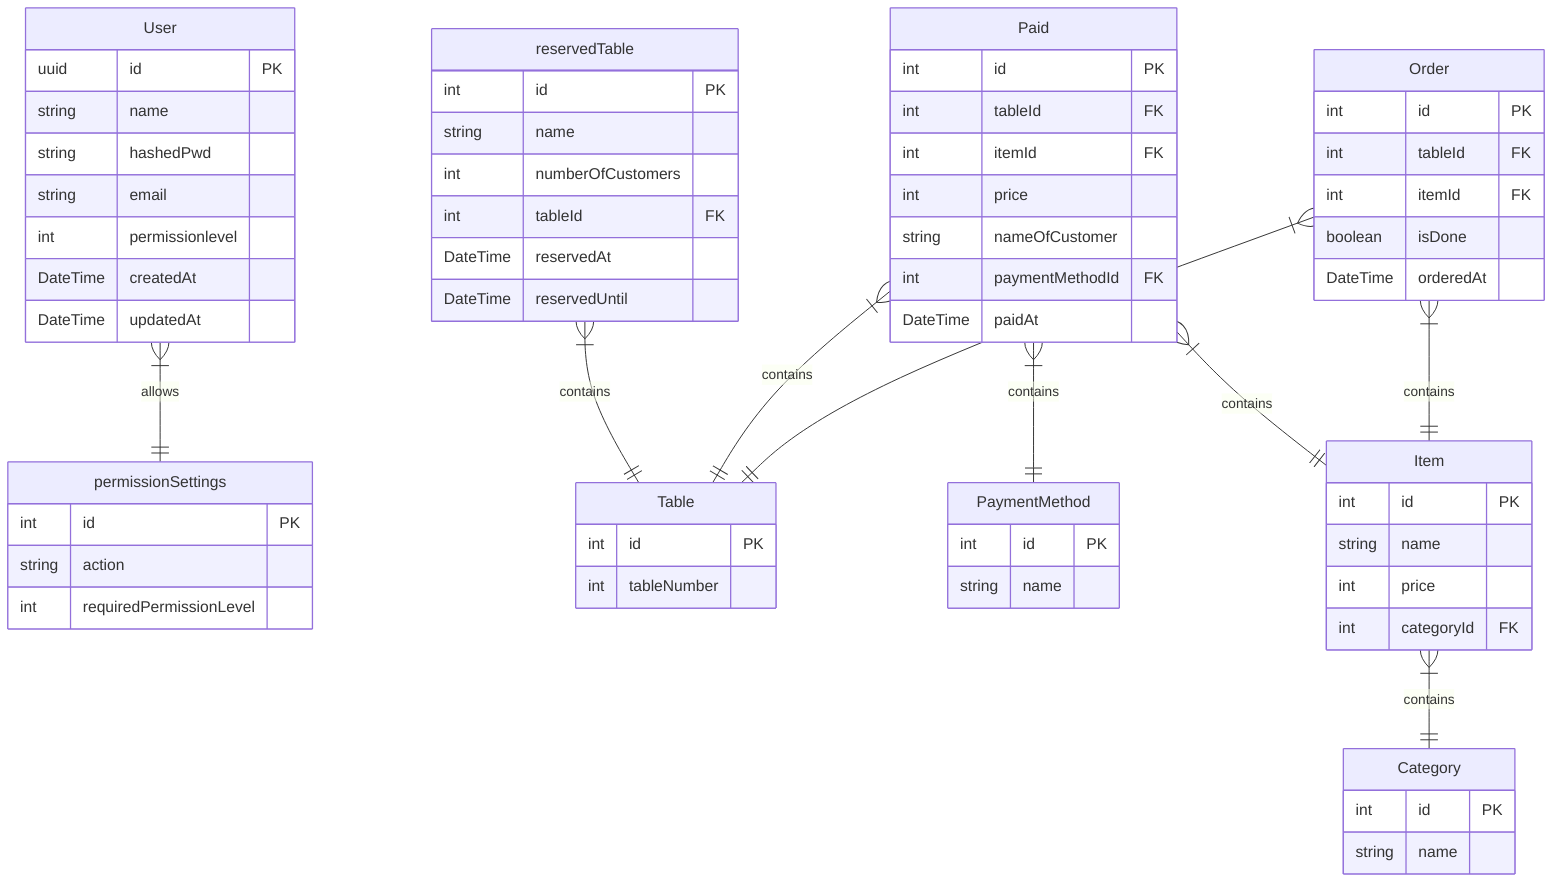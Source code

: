 erDiagram

User{
    uuid id PK
    string name
    string hashedPwd
    string email
    int permissionlevel
    DateTime createdAt
    DateTime updatedAt
}

permissionSettings{
    int id PK
    string action
    int requiredPermissionLevel 
}

Table{
    int id PK
    int tableNumber 
}

PaymentMethod{
    int id PK
    string name 
}

Category{
    int id PK
    string name
}

Item{
    int id PK
    string name
    int price
    int categoryId FK
}

Paid{
    int id PK
    int tableId FK 
    int itemId FK
    int price
    string nameOfCustomer
    int paymentMethodId FK
    DateTime paidAt
}

Order{
    int id PK
    int tableId FK
    int itemId FK
    boolean isDone
    DateTime orderedAt
}

reservedTable{
    int id PK
    string name
    int numberOfCustomers
    int tableId FK
    DateTime reservedAt 
    DateTime reservedUntil 
}

Order}|--||Item:contains
Order}|--||Table:contains
Paid}|--||Table:contains
Paid}|--||Item:contains
Item}|--||Category:contains
reservedTable}|--||Table:contains
Paid}|--||PaymentMethod:contains
User}|--||permissionSettings:allows